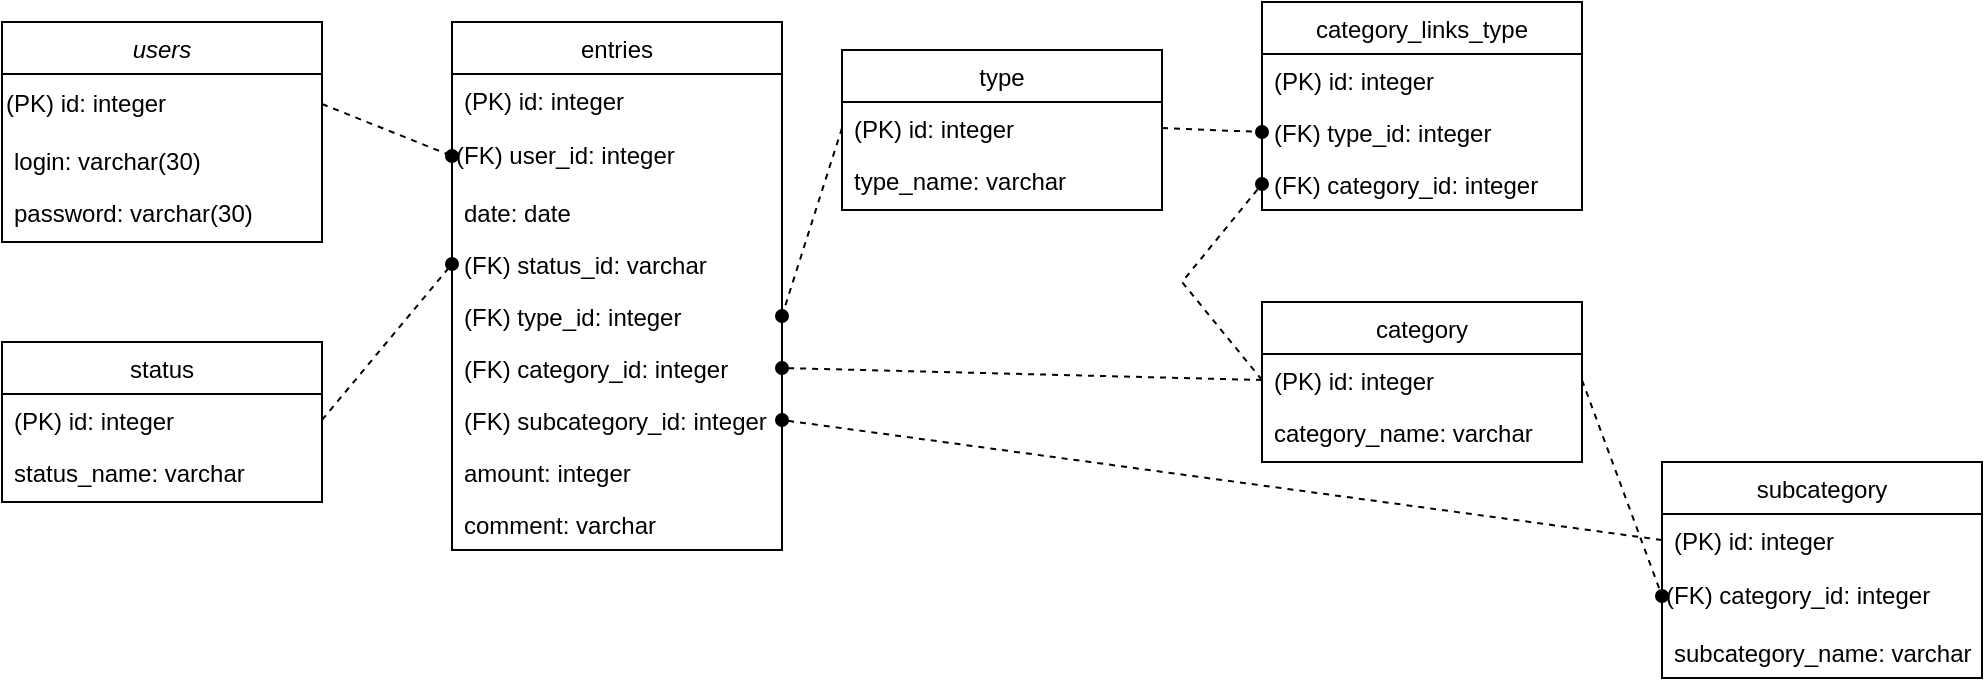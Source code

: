 <mxfile version="26.0.3">
  <diagram id="C5RBs43oDa-KdzZeNtuy" name="Page-1">
    <mxGraphModel dx="2049" dy="1206" grid="1" gridSize="10" guides="1" tooltips="1" connect="1" arrows="1" fold="1" page="1" pageScale="1" pageWidth="827" pageHeight="1169" math="0" shadow="0">
      <root>
        <mxCell id="WIyWlLk6GJQsqaUBKTNV-0" />
        <mxCell id="WIyWlLk6GJQsqaUBKTNV-1" parent="WIyWlLk6GJQsqaUBKTNV-0" />
        <mxCell id="XxWV6MkHS1eh3oYA28Jd-0" value="users" style="swimlane;fontStyle=2;align=center;verticalAlign=top;childLayout=stackLayout;horizontal=1;startSize=26;horizontalStack=0;resizeParent=1;resizeLast=0;collapsible=1;marginBottom=0;rounded=0;shadow=0;strokeWidth=1;" vertex="1" parent="WIyWlLk6GJQsqaUBKTNV-1">
          <mxGeometry x="290" y="670" width="160" height="110" as="geometry">
            <mxRectangle x="230" y="140" width="160" height="26" as="alternateBounds" />
          </mxGeometry>
        </mxCell>
        <mxCell id="XxWV6MkHS1eh3oYA28Jd-1" value="(PK) id: integer" style="text;html=1;align=left;verticalAlign=middle;whiteSpace=wrap;rounded=0;" vertex="1" parent="XxWV6MkHS1eh3oYA28Jd-0">
          <mxGeometry y="26" width="160" height="30" as="geometry" />
        </mxCell>
        <mxCell id="XxWV6MkHS1eh3oYA28Jd-2" value="login: varchar(30)&#xa;" style="text;align=left;verticalAlign=top;spacingLeft=4;spacingRight=4;overflow=hidden;rotatable=0;points=[[0,0.5],[1,0.5]];portConstraint=eastwest;" vertex="1" parent="XxWV6MkHS1eh3oYA28Jd-0">
          <mxGeometry y="56" width="160" height="26" as="geometry" />
        </mxCell>
        <mxCell id="XxWV6MkHS1eh3oYA28Jd-3" value="password: varchar(30)" style="text;align=left;verticalAlign=top;spacingLeft=4;spacingRight=4;overflow=hidden;rotatable=0;points=[[0,0.5],[1,0.5]];portConstraint=eastwest;rounded=0;shadow=0;html=0;" vertex="1" parent="XxWV6MkHS1eh3oYA28Jd-0">
          <mxGeometry y="82" width="160" height="26" as="geometry" />
        </mxCell>
        <mxCell id="XxWV6MkHS1eh3oYA28Jd-5" value="entries" style="swimlane;fontStyle=0;align=center;verticalAlign=top;childLayout=stackLayout;horizontal=1;startSize=26;horizontalStack=0;resizeParent=1;resizeLast=0;collapsible=1;marginBottom=0;rounded=0;shadow=0;strokeWidth=1;" vertex="1" parent="WIyWlLk6GJQsqaUBKTNV-1">
          <mxGeometry x="515" y="670" width="165" height="264" as="geometry">
            <mxRectangle x="550" y="140" width="160" height="26" as="alternateBounds" />
          </mxGeometry>
        </mxCell>
        <mxCell id="XxWV6MkHS1eh3oYA28Jd-6" value="(PK) id: integer" style="text;align=left;verticalAlign=top;spacingLeft=4;spacingRight=4;overflow=hidden;rotatable=0;points=[[0,0.5],[1,0.5]];portConstraint=eastwest;" vertex="1" parent="XxWV6MkHS1eh3oYA28Jd-5">
          <mxGeometry y="26" width="165" height="26" as="geometry" />
        </mxCell>
        <mxCell id="XxWV6MkHS1eh3oYA28Jd-14" value="(FK) user_id: integer" style="text;html=1;align=left;verticalAlign=middle;whiteSpace=wrap;rounded=0;" vertex="1" parent="XxWV6MkHS1eh3oYA28Jd-5">
          <mxGeometry y="52" width="165" height="30" as="geometry" />
        </mxCell>
        <mxCell id="XxWV6MkHS1eh3oYA28Jd-7" value="date: date" style="text;align=left;verticalAlign=top;spacingLeft=4;spacingRight=4;overflow=hidden;rotatable=0;points=[[0,0.5],[1,0.5]];portConstraint=eastwest;rounded=0;shadow=0;html=0;" vertex="1" parent="XxWV6MkHS1eh3oYA28Jd-5">
          <mxGeometry y="82" width="165" height="26" as="geometry" />
        </mxCell>
        <mxCell id="XxWV6MkHS1eh3oYA28Jd-8" value="(FK) status_id: varchar" style="text;align=left;verticalAlign=top;spacingLeft=4;spacingRight=4;overflow=hidden;rotatable=0;points=[[0,0.5],[1,0.5]];portConstraint=eastwest;rounded=0;shadow=0;html=0;" vertex="1" parent="XxWV6MkHS1eh3oYA28Jd-5">
          <mxGeometry y="108" width="165" height="26" as="geometry" />
        </mxCell>
        <mxCell id="XxWV6MkHS1eh3oYA28Jd-9" value="(FK) type_id: integer" style="text;align=left;verticalAlign=top;spacingLeft=4;spacingRight=4;overflow=hidden;rotatable=0;points=[[0,0.5],[1,0.5]];portConstraint=eastwest;rounded=0;shadow=0;html=0;" vertex="1" parent="XxWV6MkHS1eh3oYA28Jd-5">
          <mxGeometry y="134" width="165" height="26" as="geometry" />
        </mxCell>
        <mxCell id="XxWV6MkHS1eh3oYA28Jd-10" value="(FK) category_id: integer" style="text;align=left;verticalAlign=top;spacingLeft=4;spacingRight=4;overflow=hidden;rotatable=0;points=[[0,0.5],[1,0.5]];portConstraint=eastwest;rounded=0;shadow=0;html=0;" vertex="1" parent="XxWV6MkHS1eh3oYA28Jd-5">
          <mxGeometry y="160" width="165" height="26" as="geometry" />
        </mxCell>
        <mxCell id="XxWV6MkHS1eh3oYA28Jd-11" value="(FK) subcategory_id: integer" style="text;align=left;verticalAlign=top;spacingLeft=4;spacingRight=4;overflow=hidden;rotatable=0;points=[[0,0.5],[1,0.5]];portConstraint=eastwest;" vertex="1" parent="XxWV6MkHS1eh3oYA28Jd-5">
          <mxGeometry y="186" width="165" height="26" as="geometry" />
        </mxCell>
        <mxCell id="XxWV6MkHS1eh3oYA28Jd-12" value="amount: integer" style="text;align=left;verticalAlign=top;spacingLeft=4;spacingRight=4;overflow=hidden;rotatable=0;points=[[0,0.5],[1,0.5]];portConstraint=eastwest;" vertex="1" parent="XxWV6MkHS1eh3oYA28Jd-5">
          <mxGeometry y="212" width="165" height="26" as="geometry" />
        </mxCell>
        <mxCell id="XxWV6MkHS1eh3oYA28Jd-13" value="comment: varchar" style="text;align=left;verticalAlign=top;spacingLeft=4;spacingRight=4;overflow=hidden;rotatable=0;points=[[0,0.5],[1,0.5]];portConstraint=eastwest;" vertex="1" parent="XxWV6MkHS1eh3oYA28Jd-5">
          <mxGeometry y="238" width="165" height="26" as="geometry" />
        </mxCell>
        <mxCell id="XxWV6MkHS1eh3oYA28Jd-15" value="" style="endArrow=oval;dashed=1;html=1;rounded=0;elbow=vertical;endFill=1;entryX=0;entryY=0.5;entryDx=0;entryDy=0;exitX=1;exitY=0.5;exitDx=0;exitDy=0;" edge="1" parent="WIyWlLk6GJQsqaUBKTNV-1" source="XxWV6MkHS1eh3oYA28Jd-1" target="XxWV6MkHS1eh3oYA28Jd-14">
          <mxGeometry width="50" height="50" relative="1" as="geometry">
            <mxPoint x="345" y="810" as="sourcePoint" />
            <mxPoint x="575" y="860" as="targetPoint" />
          </mxGeometry>
        </mxCell>
        <mxCell id="XxWV6MkHS1eh3oYA28Jd-16" value="category" style="swimlane;fontStyle=0;align=center;verticalAlign=top;childLayout=stackLayout;horizontal=1;startSize=26;horizontalStack=0;resizeParent=1;resizeLast=0;collapsible=1;marginBottom=0;rounded=0;shadow=0;strokeWidth=1;" vertex="1" parent="WIyWlLk6GJQsqaUBKTNV-1">
          <mxGeometry x="920" y="810" width="160" height="80" as="geometry">
            <mxRectangle x="550" y="140" width="160" height="26" as="alternateBounds" />
          </mxGeometry>
        </mxCell>
        <mxCell id="XxWV6MkHS1eh3oYA28Jd-17" value="(PK) id: integer" style="text;align=left;verticalAlign=top;spacingLeft=4;spacingRight=4;overflow=hidden;rotatable=0;points=[[0,0.5],[1,0.5]];portConstraint=eastwest;" vertex="1" parent="XxWV6MkHS1eh3oYA28Jd-16">
          <mxGeometry y="26" width="160" height="26" as="geometry" />
        </mxCell>
        <mxCell id="XxWV6MkHS1eh3oYA28Jd-18" value="category_name: varchar" style="text;align=left;verticalAlign=top;spacingLeft=4;spacingRight=4;overflow=hidden;rotatable=0;points=[[0,0.5],[1,0.5]];portConstraint=eastwest;rounded=0;shadow=0;html=0;" vertex="1" parent="XxWV6MkHS1eh3oYA28Jd-16">
          <mxGeometry y="52" width="160" height="26" as="geometry" />
        </mxCell>
        <mxCell id="XxWV6MkHS1eh3oYA28Jd-21" value="type" style="swimlane;fontStyle=0;align=center;verticalAlign=top;childLayout=stackLayout;horizontal=1;startSize=26;horizontalStack=0;resizeParent=1;resizeLast=0;collapsible=1;marginBottom=0;rounded=0;shadow=0;strokeWidth=1;" vertex="1" parent="WIyWlLk6GJQsqaUBKTNV-1">
          <mxGeometry x="710" y="684" width="160" height="80" as="geometry">
            <mxRectangle x="550" y="140" width="160" height="26" as="alternateBounds" />
          </mxGeometry>
        </mxCell>
        <mxCell id="XxWV6MkHS1eh3oYA28Jd-22" value="(PK) id: integer" style="text;align=left;verticalAlign=top;spacingLeft=4;spacingRight=4;overflow=hidden;rotatable=0;points=[[0,0.5],[1,0.5]];portConstraint=eastwest;" vertex="1" parent="XxWV6MkHS1eh3oYA28Jd-21">
          <mxGeometry y="26" width="160" height="26" as="geometry" />
        </mxCell>
        <mxCell id="XxWV6MkHS1eh3oYA28Jd-23" value="type_name: varchar" style="text;align=left;verticalAlign=top;spacingLeft=4;spacingRight=4;overflow=hidden;rotatable=0;points=[[0,0.5],[1,0.5]];portConstraint=eastwest;rounded=0;shadow=0;html=0;" vertex="1" parent="XxWV6MkHS1eh3oYA28Jd-21">
          <mxGeometry y="52" width="160" height="26" as="geometry" />
        </mxCell>
        <mxCell id="XxWV6MkHS1eh3oYA28Jd-26" value="subcategory" style="swimlane;fontStyle=0;align=center;verticalAlign=top;childLayout=stackLayout;horizontal=1;startSize=26;horizontalStack=0;resizeParent=1;resizeLast=0;collapsible=1;marginBottom=0;rounded=0;shadow=0;strokeWidth=1;" vertex="1" parent="WIyWlLk6GJQsqaUBKTNV-1">
          <mxGeometry x="1120" y="890" width="160" height="108" as="geometry">
            <mxRectangle x="550" y="140" width="160" height="26" as="alternateBounds" />
          </mxGeometry>
        </mxCell>
        <mxCell id="XxWV6MkHS1eh3oYA28Jd-27" value="(PK) id: integer" style="text;align=left;verticalAlign=top;spacingLeft=4;spacingRight=4;overflow=hidden;rotatable=0;points=[[0,0.5],[1,0.5]];portConstraint=eastwest;" vertex="1" parent="XxWV6MkHS1eh3oYA28Jd-26">
          <mxGeometry y="26" width="160" height="26" as="geometry" />
        </mxCell>
        <mxCell id="XxWV6MkHS1eh3oYA28Jd-29" value="(FK) category_id: integer" style="text;html=1;align=left;verticalAlign=middle;whiteSpace=wrap;rounded=0;" vertex="1" parent="XxWV6MkHS1eh3oYA28Jd-26">
          <mxGeometry y="52" width="160" height="30" as="geometry" />
        </mxCell>
        <mxCell id="XxWV6MkHS1eh3oYA28Jd-28" value="subcategory_name: varchar" style="text;align=left;verticalAlign=top;spacingLeft=4;spacingRight=4;overflow=hidden;rotatable=0;points=[[0,0.5],[1,0.5]];portConstraint=eastwest;rounded=0;shadow=0;html=0;" vertex="1" parent="XxWV6MkHS1eh3oYA28Jd-26">
          <mxGeometry y="82" width="160" height="26" as="geometry" />
        </mxCell>
        <mxCell id="XxWV6MkHS1eh3oYA28Jd-30" value="" style="endArrow=oval;dashed=1;html=1;rounded=0;elbow=vertical;endFill=1;entryX=1;entryY=0.5;entryDx=0;entryDy=0;exitX=0;exitY=0.5;exitDx=0;exitDy=0;" edge="1" parent="WIyWlLk6GJQsqaUBKTNV-1" source="XxWV6MkHS1eh3oYA28Jd-22" target="XxWV6MkHS1eh3oYA28Jd-9">
          <mxGeometry width="50" height="50" relative="1" as="geometry">
            <mxPoint x="765" y="803" as="sourcePoint" />
            <mxPoint x="1265" y="939" as="targetPoint" />
          </mxGeometry>
        </mxCell>
        <mxCell id="XxWV6MkHS1eh3oYA28Jd-33" value="status" style="swimlane;fontStyle=0;align=center;verticalAlign=top;childLayout=stackLayout;horizontal=1;startSize=26;horizontalStack=0;resizeParent=1;resizeLast=0;collapsible=1;marginBottom=0;rounded=0;shadow=0;strokeWidth=1;" vertex="1" parent="WIyWlLk6GJQsqaUBKTNV-1">
          <mxGeometry x="290" y="830" width="160" height="80" as="geometry">
            <mxRectangle x="550" y="140" width="160" height="26" as="alternateBounds" />
          </mxGeometry>
        </mxCell>
        <mxCell id="XxWV6MkHS1eh3oYA28Jd-34" value="(PK) id: integer" style="text;align=left;verticalAlign=top;spacingLeft=4;spacingRight=4;overflow=hidden;rotatable=0;points=[[0,0.5],[1,0.5]];portConstraint=eastwest;" vertex="1" parent="XxWV6MkHS1eh3oYA28Jd-33">
          <mxGeometry y="26" width="160" height="26" as="geometry" />
        </mxCell>
        <mxCell id="XxWV6MkHS1eh3oYA28Jd-35" value="status_name: varchar" style="text;align=left;verticalAlign=top;spacingLeft=4;spacingRight=4;overflow=hidden;rotatable=0;points=[[0,0.5],[1,0.5]];portConstraint=eastwest;rounded=0;shadow=0;html=0;" vertex="1" parent="XxWV6MkHS1eh3oYA28Jd-33">
          <mxGeometry y="52" width="160" height="26" as="geometry" />
        </mxCell>
        <mxCell id="XxWV6MkHS1eh3oYA28Jd-37" value="" style="endArrow=oval;dashed=1;html=1;rounded=0;elbow=vertical;endFill=1;entryX=1;entryY=0.5;entryDx=0;entryDy=0;exitX=0;exitY=0.5;exitDx=0;exitDy=0;" edge="1" parent="WIyWlLk6GJQsqaUBKTNV-1" source="XxWV6MkHS1eh3oYA28Jd-17" target="XxWV6MkHS1eh3oYA28Jd-10">
          <mxGeometry width="50" height="50" relative="1" as="geometry">
            <mxPoint x="760" y="833" as="sourcePoint" />
            <mxPoint x="700" y="837" as="targetPoint" />
          </mxGeometry>
        </mxCell>
        <mxCell id="XxWV6MkHS1eh3oYA28Jd-38" value="" style="endArrow=oval;dashed=1;html=1;rounded=0;elbow=vertical;endFill=1;entryX=1;entryY=0.5;entryDx=0;entryDy=0;exitX=0;exitY=0.5;exitDx=0;exitDy=0;" edge="1" parent="WIyWlLk6GJQsqaUBKTNV-1" source="XxWV6MkHS1eh3oYA28Jd-27" target="XxWV6MkHS1eh3oYA28Jd-11">
          <mxGeometry width="50" height="50" relative="1" as="geometry">
            <mxPoint x="770" y="843" as="sourcePoint" />
            <mxPoint x="710" y="847" as="targetPoint" />
          </mxGeometry>
        </mxCell>
        <mxCell id="XxWV6MkHS1eh3oYA28Jd-41" value="" style="endArrow=oval;dashed=1;html=1;rounded=0;elbow=vertical;endFill=1;entryX=0;entryY=0.5;entryDx=0;entryDy=0;exitX=1;exitY=0.5;exitDx=0;exitDy=0;" edge="1" parent="WIyWlLk6GJQsqaUBKTNV-1" source="XxWV6MkHS1eh3oYA28Jd-34" target="XxWV6MkHS1eh3oYA28Jd-8">
          <mxGeometry width="50" height="50" relative="1" as="geometry">
            <mxPoint x="800" y="873" as="sourcePoint" />
            <mxPoint x="740" y="877" as="targetPoint" />
          </mxGeometry>
        </mxCell>
        <mxCell id="XxWV6MkHS1eh3oYA28Jd-42" value="" style="endArrow=oval;dashed=1;html=1;rounded=0;elbow=vertical;endFill=1;entryX=0;entryY=0.5;entryDx=0;entryDy=0;exitX=1;exitY=0.5;exitDx=0;exitDy=0;" edge="1" parent="WIyWlLk6GJQsqaUBKTNV-1" source="XxWV6MkHS1eh3oYA28Jd-17" target="XxWV6MkHS1eh3oYA28Jd-29">
          <mxGeometry width="50" height="50" relative="1" as="geometry">
            <mxPoint x="710" y="963" as="sourcePoint" />
            <mxPoint x="650" y="967" as="targetPoint" />
          </mxGeometry>
        </mxCell>
        <mxCell id="XxWV6MkHS1eh3oYA28Jd-43" value="category_links_type" style="swimlane;fontStyle=0;align=center;verticalAlign=top;childLayout=stackLayout;horizontal=1;startSize=26;horizontalStack=0;resizeParent=1;resizeLast=0;collapsible=1;marginBottom=0;rounded=0;shadow=0;strokeWidth=1;" vertex="1" parent="WIyWlLk6GJQsqaUBKTNV-1">
          <mxGeometry x="920" y="660" width="160" height="104" as="geometry">
            <mxRectangle x="550" y="140" width="160" height="26" as="alternateBounds" />
          </mxGeometry>
        </mxCell>
        <mxCell id="XxWV6MkHS1eh3oYA28Jd-44" value="(PK) id: integer" style="text;align=left;verticalAlign=top;spacingLeft=4;spacingRight=4;overflow=hidden;rotatable=0;points=[[0,0.5],[1,0.5]];portConstraint=eastwest;" vertex="1" parent="XxWV6MkHS1eh3oYA28Jd-43">
          <mxGeometry y="26" width="160" height="26" as="geometry" />
        </mxCell>
        <mxCell id="XxWV6MkHS1eh3oYA28Jd-47" value="(FK) type_id: integer" style="text;align=left;verticalAlign=top;spacingLeft=4;spacingRight=4;overflow=hidden;rotatable=0;points=[[0,0.5],[1,0.5]];portConstraint=eastwest;rounded=0;shadow=0;html=0;" vertex="1" parent="XxWV6MkHS1eh3oYA28Jd-43">
          <mxGeometry y="52" width="160" height="26" as="geometry" />
        </mxCell>
        <mxCell id="XxWV6MkHS1eh3oYA28Jd-45" value="(FK) category_id: integer" style="text;align=left;verticalAlign=top;spacingLeft=4;spacingRight=4;overflow=hidden;rotatable=0;points=[[0,0.5],[1,0.5]];portConstraint=eastwest;rounded=0;shadow=0;html=0;" vertex="1" parent="XxWV6MkHS1eh3oYA28Jd-43">
          <mxGeometry y="78" width="160" height="26" as="geometry" />
        </mxCell>
        <mxCell id="XxWV6MkHS1eh3oYA28Jd-48" value="" style="endArrow=oval;dashed=1;html=1;rounded=0;elbow=vertical;endFill=1;entryX=0;entryY=0.5;entryDx=0;entryDy=0;exitX=1;exitY=0.5;exitDx=0;exitDy=0;" edge="1" parent="WIyWlLk6GJQsqaUBKTNV-1" source="XxWV6MkHS1eh3oYA28Jd-22" target="XxWV6MkHS1eh3oYA28Jd-47">
          <mxGeometry width="50" height="50" relative="1" as="geometry">
            <mxPoint x="710" y="669" as="sourcePoint" />
            <mxPoint x="690" y="827" as="targetPoint" />
          </mxGeometry>
        </mxCell>
        <mxCell id="XxWV6MkHS1eh3oYA28Jd-49" value="" style="endArrow=oval;dashed=1;html=1;rounded=0;elbow=vertical;endFill=1;exitX=0;exitY=0.5;exitDx=0;exitDy=0;entryX=0;entryY=0.5;entryDx=0;entryDy=0;" edge="1" parent="WIyWlLk6GJQsqaUBKTNV-1" source="XxWV6MkHS1eh3oYA28Jd-17" target="XxWV6MkHS1eh3oYA28Jd-45">
          <mxGeometry width="50" height="50" relative="1" as="geometry">
            <mxPoint x="870" y="669" as="sourcePoint" />
            <mxPoint x="880" y="730" as="targetPoint" />
            <Array as="points">
              <mxPoint x="880" y="800" />
            </Array>
          </mxGeometry>
        </mxCell>
      </root>
    </mxGraphModel>
  </diagram>
</mxfile>

